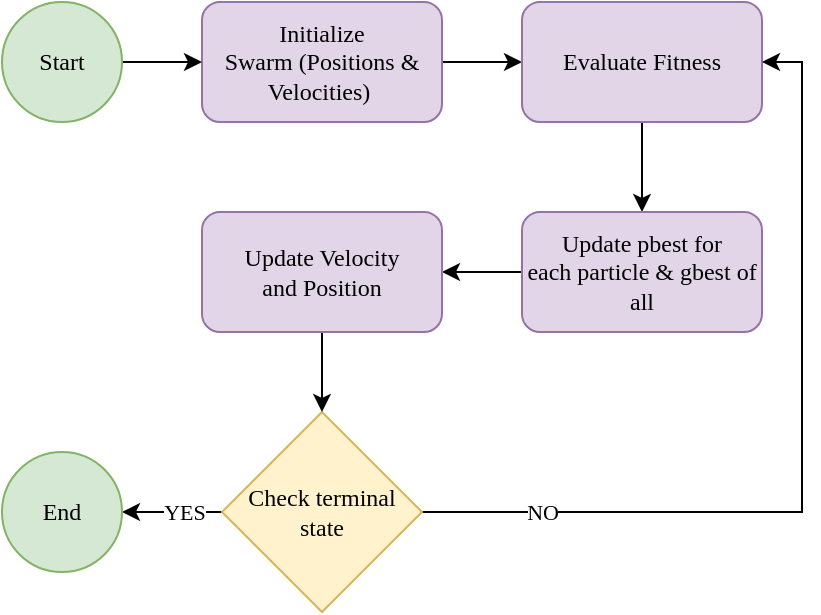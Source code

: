 <mxfile version="28.2.5">
  <diagram name="Page-1" id="1JZGMNmJE-IETViBg10o">
    <mxGraphModel dx="872" dy="473" grid="1" gridSize="10" guides="1" tooltips="1" connect="1" arrows="1" fold="1" page="1" pageScale="1" pageWidth="827" pageHeight="1169" math="0" shadow="0">
      <root>
        <mxCell id="0" />
        <mxCell id="1" parent="0" />
        <mxCell id="avvIacJ8UEr51rkEN6Sf-17" value="" style="edgeStyle=orthogonalEdgeStyle;rounded=0;orthogonalLoop=1;jettySize=auto;html=1;" edge="1" parent="1" source="avvIacJ8UEr51rkEN6Sf-2" target="avvIacJ8UEr51rkEN6Sf-3">
          <mxGeometry relative="1" as="geometry" />
        </mxCell>
        <mxCell id="avvIacJ8UEr51rkEN6Sf-2" value="&lt;div&gt;&lt;font face=&quot;Times New Roman&quot;&gt;Initialize Swarm&amp;nbsp;&lt;span style=&quot;background-color: transparent; color: light-dark(rgb(0, 0, 0), rgb(255, 255, 255));&quot;&gt;(Positions &amp;amp; Velocities)&amp;nbsp;&lt;/span&gt;&lt;/font&gt;&lt;/div&gt;" style="rounded=1;whiteSpace=wrap;html=1;fillColor=#e1d5e7;strokeColor=#9673a6;" vertex="1" parent="1">
          <mxGeometry x="280" y="115" width="120" height="60" as="geometry" />
        </mxCell>
        <mxCell id="avvIacJ8UEr51rkEN6Sf-16" value="" style="edgeStyle=orthogonalEdgeStyle;rounded=0;orthogonalLoop=1;jettySize=auto;html=1;" edge="1" parent="1" source="avvIacJ8UEr51rkEN6Sf-3" target="avvIacJ8UEr51rkEN6Sf-5">
          <mxGeometry relative="1" as="geometry" />
        </mxCell>
        <mxCell id="avvIacJ8UEr51rkEN6Sf-3" value="&lt;font face=&quot;Times New Roman&quot;&gt;Evaluate Fitness&lt;/font&gt;" style="rounded=1;whiteSpace=wrap;html=1;fillColor=#e1d5e7;strokeColor=#9673a6;" vertex="1" parent="1">
          <mxGeometry x="440" y="115" width="120" height="60" as="geometry" />
        </mxCell>
        <mxCell id="avvIacJ8UEr51rkEN6Sf-23" value="" style="edgeStyle=orthogonalEdgeStyle;rounded=0;orthogonalLoop=1;jettySize=auto;html=1;" edge="1" parent="1" source="avvIacJ8UEr51rkEN6Sf-4" target="avvIacJ8UEr51rkEN6Sf-2">
          <mxGeometry relative="1" as="geometry" />
        </mxCell>
        <mxCell id="avvIacJ8UEr51rkEN6Sf-4" value="&lt;font face=&quot;Times New Roman&quot;&gt;Start&lt;/font&gt;" style="ellipse;whiteSpace=wrap;html=1;aspect=fixed;fillColor=#d5e8d4;strokeColor=#82b366;" vertex="1" parent="1">
          <mxGeometry x="180" y="115" width="60" height="60" as="geometry" />
        </mxCell>
        <mxCell id="avvIacJ8UEr51rkEN6Sf-15" value="" style="edgeStyle=orthogonalEdgeStyle;rounded=0;orthogonalLoop=1;jettySize=auto;html=1;" edge="1" parent="1" source="avvIacJ8UEr51rkEN6Sf-5" target="avvIacJ8UEr51rkEN6Sf-8">
          <mxGeometry relative="1" as="geometry" />
        </mxCell>
        <mxCell id="avvIacJ8UEr51rkEN6Sf-5" value="&lt;div&gt;&lt;font face=&quot;Times New Roman&quot;&gt;Update pbest for each&amp;nbsp;&lt;span style=&quot;background-color: transparent; color: light-dark(rgb(0, 0, 0), rgb(255, 255, 255));&quot;&gt;particle &amp;amp; gbest of all&lt;/span&gt;&lt;/font&gt;&lt;/div&gt;" style="rounded=1;whiteSpace=wrap;html=1;fillColor=#e1d5e7;strokeColor=#9673a6;" vertex="1" parent="1">
          <mxGeometry x="440" y="220" width="120" height="60" as="geometry" />
        </mxCell>
        <mxCell id="avvIacJ8UEr51rkEN6Sf-24" style="edgeStyle=orthogonalEdgeStyle;rounded=0;orthogonalLoop=1;jettySize=auto;html=1;entryX=1;entryY=0.5;entryDx=0;entryDy=0;" edge="1" parent="1" source="avvIacJ8UEr51rkEN6Sf-7" target="avvIacJ8UEr51rkEN6Sf-3">
          <mxGeometry relative="1" as="geometry" />
        </mxCell>
        <mxCell id="avvIacJ8UEr51rkEN6Sf-25" value="&lt;font face=&quot;Times New Roman&quot;&gt;NO&lt;/font&gt;" style="edgeLabel;html=1;align=center;verticalAlign=middle;resizable=0;points=[];" vertex="1" connectable="0" parent="avvIacJ8UEr51rkEN6Sf-24">
          <mxGeometry x="-0.726" y="5" relative="1" as="geometry">
            <mxPoint y="5" as="offset" />
          </mxGeometry>
        </mxCell>
        <mxCell id="avvIacJ8UEr51rkEN6Sf-27" value="" style="edgeStyle=orthogonalEdgeStyle;rounded=0;orthogonalLoop=1;jettySize=auto;html=1;" edge="1" parent="1" source="avvIacJ8UEr51rkEN6Sf-7" target="avvIacJ8UEr51rkEN6Sf-9">
          <mxGeometry relative="1" as="geometry" />
        </mxCell>
        <mxCell id="avvIacJ8UEr51rkEN6Sf-28" value="&lt;font face=&quot;Times New Roman&quot;&gt;YES&lt;/font&gt;" style="edgeLabel;html=1;align=center;verticalAlign=middle;resizable=0;points=[];" vertex="1" connectable="0" parent="avvIacJ8UEr51rkEN6Sf-27">
          <mxGeometry x="-0.233" relative="1" as="geometry">
            <mxPoint as="offset" />
          </mxGeometry>
        </mxCell>
        <mxCell id="avvIacJ8UEr51rkEN6Sf-7" value="&lt;span style=&quot;font-family: &amp;quot;Times New Roman&amp;quot;;&quot;&gt;Check terminal state&lt;/span&gt;" style="rhombus;whiteSpace=wrap;html=1;fillColor=#fff2cc;strokeColor=#d6b656;" vertex="1" parent="1">
          <mxGeometry x="290" y="320" width="100" height="100" as="geometry" />
        </mxCell>
        <mxCell id="avvIacJ8UEr51rkEN6Sf-14" value="" style="edgeStyle=orthogonalEdgeStyle;rounded=0;orthogonalLoop=1;jettySize=auto;html=1;" edge="1" parent="1" source="avvIacJ8UEr51rkEN6Sf-8" target="avvIacJ8UEr51rkEN6Sf-7">
          <mxGeometry relative="1" as="geometry" />
        </mxCell>
        <mxCell id="avvIacJ8UEr51rkEN6Sf-8" value="&lt;div&gt;&lt;span style=&quot;background-color: transparent;&quot;&gt;&lt;font face=&quot;Times New Roman&quot;&gt;Update Velocity and&amp;nbsp;&lt;/font&gt;&lt;/span&gt;&lt;span style=&quot;background-color: transparent;&quot;&gt;&lt;font face=&quot;Times New Roman&quot;&gt;Position&lt;/font&gt;&lt;/span&gt;&lt;/div&gt;" style="rounded=1;whiteSpace=wrap;html=1;fillColor=#e1d5e7;strokeColor=#9673a6;" vertex="1" parent="1">
          <mxGeometry x="280" y="220" width="120" height="60" as="geometry" />
        </mxCell>
        <mxCell id="avvIacJ8UEr51rkEN6Sf-9" value="&lt;font face=&quot;Times New Roman&quot;&gt;End&lt;/font&gt;" style="ellipse;whiteSpace=wrap;html=1;aspect=fixed;fillColor=#d5e8d4;strokeColor=#82b366;" vertex="1" parent="1">
          <mxGeometry x="180" y="340" width="60" height="60" as="geometry" />
        </mxCell>
      </root>
    </mxGraphModel>
  </diagram>
</mxfile>
